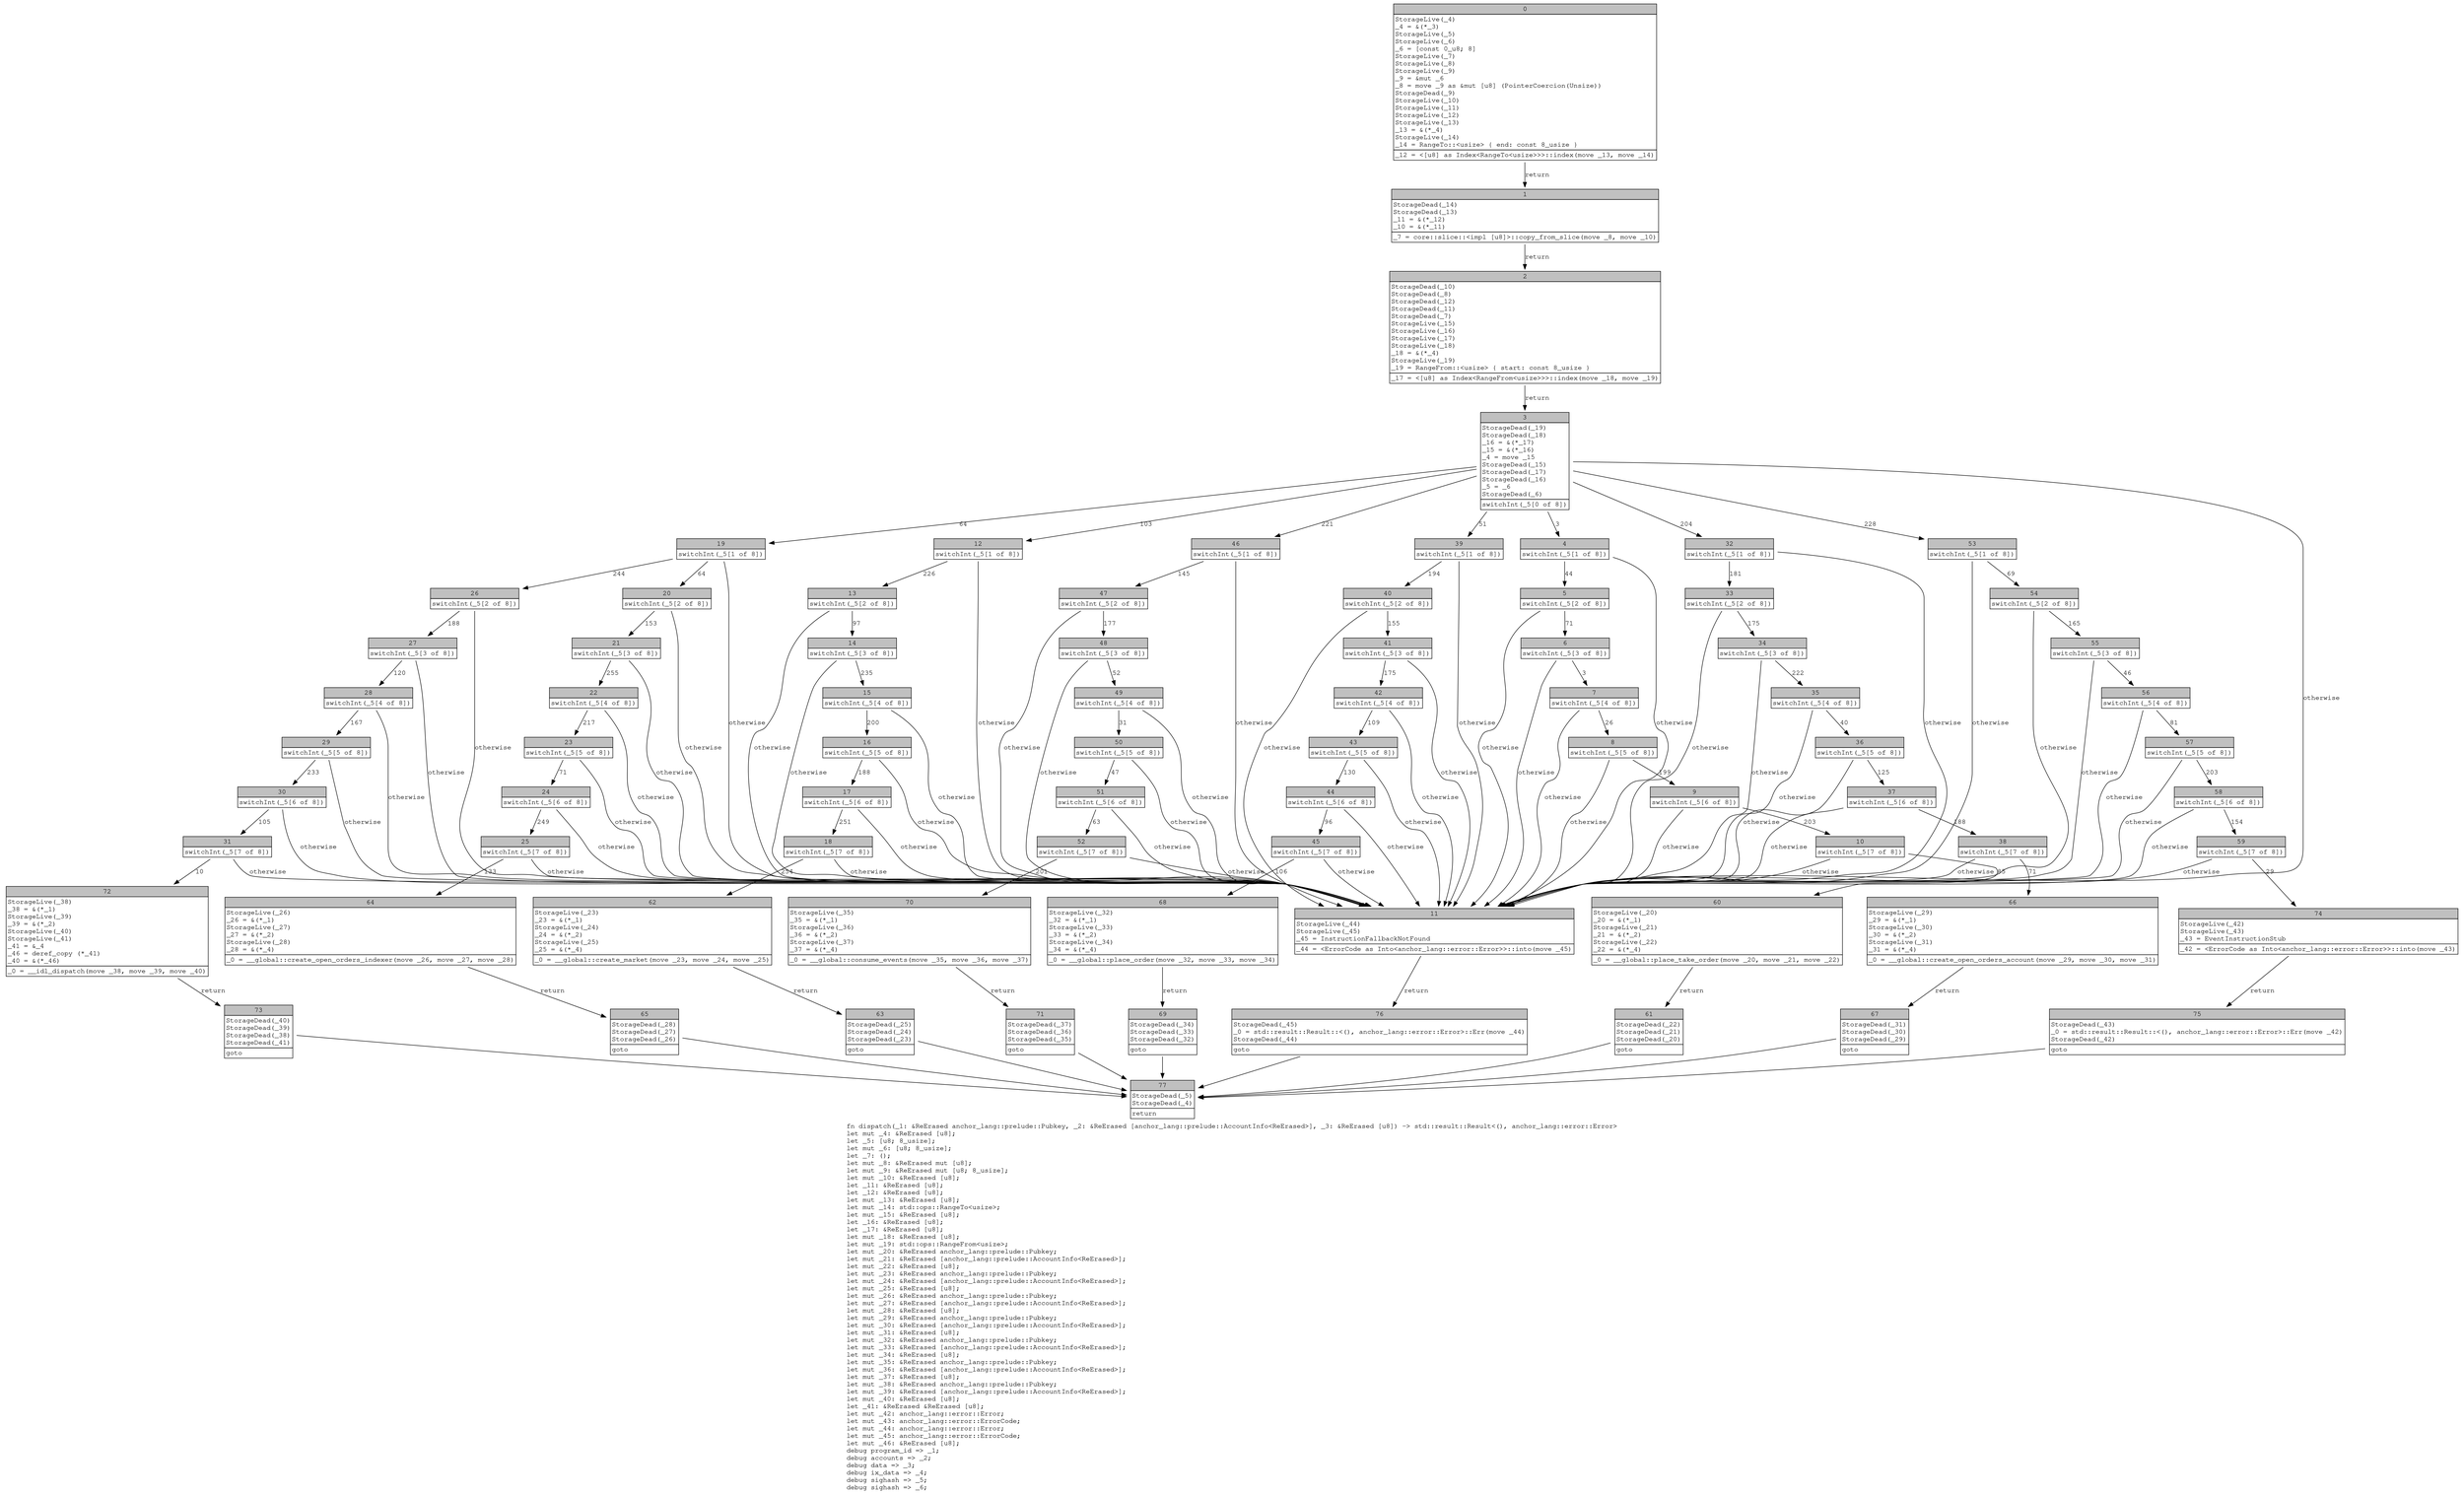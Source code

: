 digraph Mir_0_1106 {
    graph [fontname="Courier, monospace"];
    node [fontname="Courier, monospace"];
    edge [fontname="Courier, monospace"];
    label=<fn dispatch(_1: &amp;ReErased anchor_lang::prelude::Pubkey, _2: &amp;ReErased [anchor_lang::prelude::AccountInfo&lt;ReErased&gt;], _3: &amp;ReErased [u8]) -&gt; std::result::Result&lt;(), anchor_lang::error::Error&gt;<br align="left"/>let mut _4: &amp;ReErased [u8];<br align="left"/>let _5: [u8; 8_usize];<br align="left"/>let mut _6: [u8; 8_usize];<br align="left"/>let _7: ();<br align="left"/>let mut _8: &amp;ReErased mut [u8];<br align="left"/>let mut _9: &amp;ReErased mut [u8; 8_usize];<br align="left"/>let mut _10: &amp;ReErased [u8];<br align="left"/>let _11: &amp;ReErased [u8];<br align="left"/>let _12: &amp;ReErased [u8];<br align="left"/>let mut _13: &amp;ReErased [u8];<br align="left"/>let mut _14: std::ops::RangeTo&lt;usize&gt;;<br align="left"/>let mut _15: &amp;ReErased [u8];<br align="left"/>let _16: &amp;ReErased [u8];<br align="left"/>let _17: &amp;ReErased [u8];<br align="left"/>let mut _18: &amp;ReErased [u8];<br align="left"/>let mut _19: std::ops::RangeFrom&lt;usize&gt;;<br align="left"/>let mut _20: &amp;ReErased anchor_lang::prelude::Pubkey;<br align="left"/>let mut _21: &amp;ReErased [anchor_lang::prelude::AccountInfo&lt;ReErased&gt;];<br align="left"/>let mut _22: &amp;ReErased [u8];<br align="left"/>let mut _23: &amp;ReErased anchor_lang::prelude::Pubkey;<br align="left"/>let mut _24: &amp;ReErased [anchor_lang::prelude::AccountInfo&lt;ReErased&gt;];<br align="left"/>let mut _25: &amp;ReErased [u8];<br align="left"/>let mut _26: &amp;ReErased anchor_lang::prelude::Pubkey;<br align="left"/>let mut _27: &amp;ReErased [anchor_lang::prelude::AccountInfo&lt;ReErased&gt;];<br align="left"/>let mut _28: &amp;ReErased [u8];<br align="left"/>let mut _29: &amp;ReErased anchor_lang::prelude::Pubkey;<br align="left"/>let mut _30: &amp;ReErased [anchor_lang::prelude::AccountInfo&lt;ReErased&gt;];<br align="left"/>let mut _31: &amp;ReErased [u8];<br align="left"/>let mut _32: &amp;ReErased anchor_lang::prelude::Pubkey;<br align="left"/>let mut _33: &amp;ReErased [anchor_lang::prelude::AccountInfo&lt;ReErased&gt;];<br align="left"/>let mut _34: &amp;ReErased [u8];<br align="left"/>let mut _35: &amp;ReErased anchor_lang::prelude::Pubkey;<br align="left"/>let mut _36: &amp;ReErased [anchor_lang::prelude::AccountInfo&lt;ReErased&gt;];<br align="left"/>let mut _37: &amp;ReErased [u8];<br align="left"/>let mut _38: &amp;ReErased anchor_lang::prelude::Pubkey;<br align="left"/>let mut _39: &amp;ReErased [anchor_lang::prelude::AccountInfo&lt;ReErased&gt;];<br align="left"/>let mut _40: &amp;ReErased [u8];<br align="left"/>let _41: &amp;ReErased &amp;ReErased [u8];<br align="left"/>let mut _42: anchor_lang::error::Error;<br align="left"/>let mut _43: anchor_lang::error::ErrorCode;<br align="left"/>let mut _44: anchor_lang::error::Error;<br align="left"/>let mut _45: anchor_lang::error::ErrorCode;<br align="left"/>let mut _46: &amp;ReErased [u8];<br align="left"/>debug program_id =&gt; _1;<br align="left"/>debug accounts =&gt; _2;<br align="left"/>debug data =&gt; _3;<br align="left"/>debug ix_data =&gt; _4;<br align="left"/>debug sighash =&gt; _5;<br align="left"/>debug sighash =&gt; _6;<br align="left"/>>;
    bb0__0_1106 [shape="none", label=<<table border="0" cellborder="1" cellspacing="0"><tr><td bgcolor="gray" align="center" colspan="1">0</td></tr><tr><td align="left" balign="left">StorageLive(_4)<br/>_4 = &amp;(*_3)<br/>StorageLive(_5)<br/>StorageLive(_6)<br/>_6 = [const 0_u8; 8]<br/>StorageLive(_7)<br/>StorageLive(_8)<br/>StorageLive(_9)<br/>_9 = &amp;mut _6<br/>_8 = move _9 as &amp;mut [u8] (PointerCoercion(Unsize))<br/>StorageDead(_9)<br/>StorageLive(_10)<br/>StorageLive(_11)<br/>StorageLive(_12)<br/>StorageLive(_13)<br/>_13 = &amp;(*_4)<br/>StorageLive(_14)<br/>_14 = RangeTo::&lt;usize&gt; { end: const 8_usize }<br/></td></tr><tr><td align="left">_12 = &lt;[u8] as Index&lt;RangeTo&lt;usize&gt;&gt;&gt;::index(move _13, move _14)</td></tr></table>>];
    bb1__0_1106 [shape="none", label=<<table border="0" cellborder="1" cellspacing="0"><tr><td bgcolor="gray" align="center" colspan="1">1</td></tr><tr><td align="left" balign="left">StorageDead(_14)<br/>StorageDead(_13)<br/>_11 = &amp;(*_12)<br/>_10 = &amp;(*_11)<br/></td></tr><tr><td align="left">_7 = core::slice::&lt;impl [u8]&gt;::copy_from_slice(move _8, move _10)</td></tr></table>>];
    bb2__0_1106 [shape="none", label=<<table border="0" cellborder="1" cellspacing="0"><tr><td bgcolor="gray" align="center" colspan="1">2</td></tr><tr><td align="left" balign="left">StorageDead(_10)<br/>StorageDead(_8)<br/>StorageDead(_12)<br/>StorageDead(_11)<br/>StorageDead(_7)<br/>StorageLive(_15)<br/>StorageLive(_16)<br/>StorageLive(_17)<br/>StorageLive(_18)<br/>_18 = &amp;(*_4)<br/>StorageLive(_19)<br/>_19 = RangeFrom::&lt;usize&gt; { start: const 8_usize }<br/></td></tr><tr><td align="left">_17 = &lt;[u8] as Index&lt;RangeFrom&lt;usize&gt;&gt;&gt;::index(move _18, move _19)</td></tr></table>>];
    bb3__0_1106 [shape="none", label=<<table border="0" cellborder="1" cellspacing="0"><tr><td bgcolor="gray" align="center" colspan="1">3</td></tr><tr><td align="left" balign="left">StorageDead(_19)<br/>StorageDead(_18)<br/>_16 = &amp;(*_17)<br/>_15 = &amp;(*_16)<br/>_4 = move _15<br/>StorageDead(_15)<br/>StorageDead(_17)<br/>StorageDead(_16)<br/>_5 = _6<br/>StorageDead(_6)<br/></td></tr><tr><td align="left">switchInt(_5[0 of 8])</td></tr></table>>];
    bb4__0_1106 [shape="none", label=<<table border="0" cellborder="1" cellspacing="0"><tr><td bgcolor="gray" align="center" colspan="1">4</td></tr><tr><td align="left">switchInt(_5[1 of 8])</td></tr></table>>];
    bb5__0_1106 [shape="none", label=<<table border="0" cellborder="1" cellspacing="0"><tr><td bgcolor="gray" align="center" colspan="1">5</td></tr><tr><td align="left">switchInt(_5[2 of 8])</td></tr></table>>];
    bb6__0_1106 [shape="none", label=<<table border="0" cellborder="1" cellspacing="0"><tr><td bgcolor="gray" align="center" colspan="1">6</td></tr><tr><td align="left">switchInt(_5[3 of 8])</td></tr></table>>];
    bb7__0_1106 [shape="none", label=<<table border="0" cellborder="1" cellspacing="0"><tr><td bgcolor="gray" align="center" colspan="1">7</td></tr><tr><td align="left">switchInt(_5[4 of 8])</td></tr></table>>];
    bb8__0_1106 [shape="none", label=<<table border="0" cellborder="1" cellspacing="0"><tr><td bgcolor="gray" align="center" colspan="1">8</td></tr><tr><td align="left">switchInt(_5[5 of 8])</td></tr></table>>];
    bb9__0_1106 [shape="none", label=<<table border="0" cellborder="1" cellspacing="0"><tr><td bgcolor="gray" align="center" colspan="1">9</td></tr><tr><td align="left">switchInt(_5[6 of 8])</td></tr></table>>];
    bb10__0_1106 [shape="none", label=<<table border="0" cellborder="1" cellspacing="0"><tr><td bgcolor="gray" align="center" colspan="1">10</td></tr><tr><td align="left">switchInt(_5[7 of 8])</td></tr></table>>];
    bb11__0_1106 [shape="none", label=<<table border="0" cellborder="1" cellspacing="0"><tr><td bgcolor="gray" align="center" colspan="1">11</td></tr><tr><td align="left" balign="left">StorageLive(_44)<br/>StorageLive(_45)<br/>_45 = InstructionFallbackNotFound<br/></td></tr><tr><td align="left">_44 = &lt;ErrorCode as Into&lt;anchor_lang::error::Error&gt;&gt;::into(move _45)</td></tr></table>>];
    bb12__0_1106 [shape="none", label=<<table border="0" cellborder="1" cellspacing="0"><tr><td bgcolor="gray" align="center" colspan="1">12</td></tr><tr><td align="left">switchInt(_5[1 of 8])</td></tr></table>>];
    bb13__0_1106 [shape="none", label=<<table border="0" cellborder="1" cellspacing="0"><tr><td bgcolor="gray" align="center" colspan="1">13</td></tr><tr><td align="left">switchInt(_5[2 of 8])</td></tr></table>>];
    bb14__0_1106 [shape="none", label=<<table border="0" cellborder="1" cellspacing="0"><tr><td bgcolor="gray" align="center" colspan="1">14</td></tr><tr><td align="left">switchInt(_5[3 of 8])</td></tr></table>>];
    bb15__0_1106 [shape="none", label=<<table border="0" cellborder="1" cellspacing="0"><tr><td bgcolor="gray" align="center" colspan="1">15</td></tr><tr><td align="left">switchInt(_5[4 of 8])</td></tr></table>>];
    bb16__0_1106 [shape="none", label=<<table border="0" cellborder="1" cellspacing="0"><tr><td bgcolor="gray" align="center" colspan="1">16</td></tr><tr><td align="left">switchInt(_5[5 of 8])</td></tr></table>>];
    bb17__0_1106 [shape="none", label=<<table border="0" cellborder="1" cellspacing="0"><tr><td bgcolor="gray" align="center" colspan="1">17</td></tr><tr><td align="left">switchInt(_5[6 of 8])</td></tr></table>>];
    bb18__0_1106 [shape="none", label=<<table border="0" cellborder="1" cellspacing="0"><tr><td bgcolor="gray" align="center" colspan="1">18</td></tr><tr><td align="left">switchInt(_5[7 of 8])</td></tr></table>>];
    bb19__0_1106 [shape="none", label=<<table border="0" cellborder="1" cellspacing="0"><tr><td bgcolor="gray" align="center" colspan="1">19</td></tr><tr><td align="left">switchInt(_5[1 of 8])</td></tr></table>>];
    bb20__0_1106 [shape="none", label=<<table border="0" cellborder="1" cellspacing="0"><tr><td bgcolor="gray" align="center" colspan="1">20</td></tr><tr><td align="left">switchInt(_5[2 of 8])</td></tr></table>>];
    bb21__0_1106 [shape="none", label=<<table border="0" cellborder="1" cellspacing="0"><tr><td bgcolor="gray" align="center" colspan="1">21</td></tr><tr><td align="left">switchInt(_5[3 of 8])</td></tr></table>>];
    bb22__0_1106 [shape="none", label=<<table border="0" cellborder="1" cellspacing="0"><tr><td bgcolor="gray" align="center" colspan="1">22</td></tr><tr><td align="left">switchInt(_5[4 of 8])</td></tr></table>>];
    bb23__0_1106 [shape="none", label=<<table border="0" cellborder="1" cellspacing="0"><tr><td bgcolor="gray" align="center" colspan="1">23</td></tr><tr><td align="left">switchInt(_5[5 of 8])</td></tr></table>>];
    bb24__0_1106 [shape="none", label=<<table border="0" cellborder="1" cellspacing="0"><tr><td bgcolor="gray" align="center" colspan="1">24</td></tr><tr><td align="left">switchInt(_5[6 of 8])</td></tr></table>>];
    bb25__0_1106 [shape="none", label=<<table border="0" cellborder="1" cellspacing="0"><tr><td bgcolor="gray" align="center" colspan="1">25</td></tr><tr><td align="left">switchInt(_5[7 of 8])</td></tr></table>>];
    bb26__0_1106 [shape="none", label=<<table border="0" cellborder="1" cellspacing="0"><tr><td bgcolor="gray" align="center" colspan="1">26</td></tr><tr><td align="left">switchInt(_5[2 of 8])</td></tr></table>>];
    bb27__0_1106 [shape="none", label=<<table border="0" cellborder="1" cellspacing="0"><tr><td bgcolor="gray" align="center" colspan="1">27</td></tr><tr><td align="left">switchInt(_5[3 of 8])</td></tr></table>>];
    bb28__0_1106 [shape="none", label=<<table border="0" cellborder="1" cellspacing="0"><tr><td bgcolor="gray" align="center" colspan="1">28</td></tr><tr><td align="left">switchInt(_5[4 of 8])</td></tr></table>>];
    bb29__0_1106 [shape="none", label=<<table border="0" cellborder="1" cellspacing="0"><tr><td bgcolor="gray" align="center" colspan="1">29</td></tr><tr><td align="left">switchInt(_5[5 of 8])</td></tr></table>>];
    bb30__0_1106 [shape="none", label=<<table border="0" cellborder="1" cellspacing="0"><tr><td bgcolor="gray" align="center" colspan="1">30</td></tr><tr><td align="left">switchInt(_5[6 of 8])</td></tr></table>>];
    bb31__0_1106 [shape="none", label=<<table border="0" cellborder="1" cellspacing="0"><tr><td bgcolor="gray" align="center" colspan="1">31</td></tr><tr><td align="left">switchInt(_5[7 of 8])</td></tr></table>>];
    bb32__0_1106 [shape="none", label=<<table border="0" cellborder="1" cellspacing="0"><tr><td bgcolor="gray" align="center" colspan="1">32</td></tr><tr><td align="left">switchInt(_5[1 of 8])</td></tr></table>>];
    bb33__0_1106 [shape="none", label=<<table border="0" cellborder="1" cellspacing="0"><tr><td bgcolor="gray" align="center" colspan="1">33</td></tr><tr><td align="left">switchInt(_5[2 of 8])</td></tr></table>>];
    bb34__0_1106 [shape="none", label=<<table border="0" cellborder="1" cellspacing="0"><tr><td bgcolor="gray" align="center" colspan="1">34</td></tr><tr><td align="left">switchInt(_5[3 of 8])</td></tr></table>>];
    bb35__0_1106 [shape="none", label=<<table border="0" cellborder="1" cellspacing="0"><tr><td bgcolor="gray" align="center" colspan="1">35</td></tr><tr><td align="left">switchInt(_5[4 of 8])</td></tr></table>>];
    bb36__0_1106 [shape="none", label=<<table border="0" cellborder="1" cellspacing="0"><tr><td bgcolor="gray" align="center" colspan="1">36</td></tr><tr><td align="left">switchInt(_5[5 of 8])</td></tr></table>>];
    bb37__0_1106 [shape="none", label=<<table border="0" cellborder="1" cellspacing="0"><tr><td bgcolor="gray" align="center" colspan="1">37</td></tr><tr><td align="left">switchInt(_5[6 of 8])</td></tr></table>>];
    bb38__0_1106 [shape="none", label=<<table border="0" cellborder="1" cellspacing="0"><tr><td bgcolor="gray" align="center" colspan="1">38</td></tr><tr><td align="left">switchInt(_5[7 of 8])</td></tr></table>>];
    bb39__0_1106 [shape="none", label=<<table border="0" cellborder="1" cellspacing="0"><tr><td bgcolor="gray" align="center" colspan="1">39</td></tr><tr><td align="left">switchInt(_5[1 of 8])</td></tr></table>>];
    bb40__0_1106 [shape="none", label=<<table border="0" cellborder="1" cellspacing="0"><tr><td bgcolor="gray" align="center" colspan="1">40</td></tr><tr><td align="left">switchInt(_5[2 of 8])</td></tr></table>>];
    bb41__0_1106 [shape="none", label=<<table border="0" cellborder="1" cellspacing="0"><tr><td bgcolor="gray" align="center" colspan="1">41</td></tr><tr><td align="left">switchInt(_5[3 of 8])</td></tr></table>>];
    bb42__0_1106 [shape="none", label=<<table border="0" cellborder="1" cellspacing="0"><tr><td bgcolor="gray" align="center" colspan="1">42</td></tr><tr><td align="left">switchInt(_5[4 of 8])</td></tr></table>>];
    bb43__0_1106 [shape="none", label=<<table border="0" cellborder="1" cellspacing="0"><tr><td bgcolor="gray" align="center" colspan="1">43</td></tr><tr><td align="left">switchInt(_5[5 of 8])</td></tr></table>>];
    bb44__0_1106 [shape="none", label=<<table border="0" cellborder="1" cellspacing="0"><tr><td bgcolor="gray" align="center" colspan="1">44</td></tr><tr><td align="left">switchInt(_5[6 of 8])</td></tr></table>>];
    bb45__0_1106 [shape="none", label=<<table border="0" cellborder="1" cellspacing="0"><tr><td bgcolor="gray" align="center" colspan="1">45</td></tr><tr><td align="left">switchInt(_5[7 of 8])</td></tr></table>>];
    bb46__0_1106 [shape="none", label=<<table border="0" cellborder="1" cellspacing="0"><tr><td bgcolor="gray" align="center" colspan="1">46</td></tr><tr><td align="left">switchInt(_5[1 of 8])</td></tr></table>>];
    bb47__0_1106 [shape="none", label=<<table border="0" cellborder="1" cellspacing="0"><tr><td bgcolor="gray" align="center" colspan="1">47</td></tr><tr><td align="left">switchInt(_5[2 of 8])</td></tr></table>>];
    bb48__0_1106 [shape="none", label=<<table border="0" cellborder="1" cellspacing="0"><tr><td bgcolor="gray" align="center" colspan="1">48</td></tr><tr><td align="left">switchInt(_5[3 of 8])</td></tr></table>>];
    bb49__0_1106 [shape="none", label=<<table border="0" cellborder="1" cellspacing="0"><tr><td bgcolor="gray" align="center" colspan="1">49</td></tr><tr><td align="left">switchInt(_5[4 of 8])</td></tr></table>>];
    bb50__0_1106 [shape="none", label=<<table border="0" cellborder="1" cellspacing="0"><tr><td bgcolor="gray" align="center" colspan="1">50</td></tr><tr><td align="left">switchInt(_5[5 of 8])</td></tr></table>>];
    bb51__0_1106 [shape="none", label=<<table border="0" cellborder="1" cellspacing="0"><tr><td bgcolor="gray" align="center" colspan="1">51</td></tr><tr><td align="left">switchInt(_5[6 of 8])</td></tr></table>>];
    bb52__0_1106 [shape="none", label=<<table border="0" cellborder="1" cellspacing="0"><tr><td bgcolor="gray" align="center" colspan="1">52</td></tr><tr><td align="left">switchInt(_5[7 of 8])</td></tr></table>>];
    bb53__0_1106 [shape="none", label=<<table border="0" cellborder="1" cellspacing="0"><tr><td bgcolor="gray" align="center" colspan="1">53</td></tr><tr><td align="left">switchInt(_5[1 of 8])</td></tr></table>>];
    bb54__0_1106 [shape="none", label=<<table border="0" cellborder="1" cellspacing="0"><tr><td bgcolor="gray" align="center" colspan="1">54</td></tr><tr><td align="left">switchInt(_5[2 of 8])</td></tr></table>>];
    bb55__0_1106 [shape="none", label=<<table border="0" cellborder="1" cellspacing="0"><tr><td bgcolor="gray" align="center" colspan="1">55</td></tr><tr><td align="left">switchInt(_5[3 of 8])</td></tr></table>>];
    bb56__0_1106 [shape="none", label=<<table border="0" cellborder="1" cellspacing="0"><tr><td bgcolor="gray" align="center" colspan="1">56</td></tr><tr><td align="left">switchInt(_5[4 of 8])</td></tr></table>>];
    bb57__0_1106 [shape="none", label=<<table border="0" cellborder="1" cellspacing="0"><tr><td bgcolor="gray" align="center" colspan="1">57</td></tr><tr><td align="left">switchInt(_5[5 of 8])</td></tr></table>>];
    bb58__0_1106 [shape="none", label=<<table border="0" cellborder="1" cellspacing="0"><tr><td bgcolor="gray" align="center" colspan="1">58</td></tr><tr><td align="left">switchInt(_5[6 of 8])</td></tr></table>>];
    bb59__0_1106 [shape="none", label=<<table border="0" cellborder="1" cellspacing="0"><tr><td bgcolor="gray" align="center" colspan="1">59</td></tr><tr><td align="left">switchInt(_5[7 of 8])</td></tr></table>>];
    bb60__0_1106 [shape="none", label=<<table border="0" cellborder="1" cellspacing="0"><tr><td bgcolor="gray" align="center" colspan="1">60</td></tr><tr><td align="left" balign="left">StorageLive(_20)<br/>_20 = &amp;(*_1)<br/>StorageLive(_21)<br/>_21 = &amp;(*_2)<br/>StorageLive(_22)<br/>_22 = &amp;(*_4)<br/></td></tr><tr><td align="left">_0 = __global::place_take_order(move _20, move _21, move _22)</td></tr></table>>];
    bb61__0_1106 [shape="none", label=<<table border="0" cellborder="1" cellspacing="0"><tr><td bgcolor="gray" align="center" colspan="1">61</td></tr><tr><td align="left" balign="left">StorageDead(_22)<br/>StorageDead(_21)<br/>StorageDead(_20)<br/></td></tr><tr><td align="left">goto</td></tr></table>>];
    bb62__0_1106 [shape="none", label=<<table border="0" cellborder="1" cellspacing="0"><tr><td bgcolor="gray" align="center" colspan="1">62</td></tr><tr><td align="left" balign="left">StorageLive(_23)<br/>_23 = &amp;(*_1)<br/>StorageLive(_24)<br/>_24 = &amp;(*_2)<br/>StorageLive(_25)<br/>_25 = &amp;(*_4)<br/></td></tr><tr><td align="left">_0 = __global::create_market(move _23, move _24, move _25)</td></tr></table>>];
    bb63__0_1106 [shape="none", label=<<table border="0" cellborder="1" cellspacing="0"><tr><td bgcolor="gray" align="center" colspan="1">63</td></tr><tr><td align="left" balign="left">StorageDead(_25)<br/>StorageDead(_24)<br/>StorageDead(_23)<br/></td></tr><tr><td align="left">goto</td></tr></table>>];
    bb64__0_1106 [shape="none", label=<<table border="0" cellborder="1" cellspacing="0"><tr><td bgcolor="gray" align="center" colspan="1">64</td></tr><tr><td align="left" balign="left">StorageLive(_26)<br/>_26 = &amp;(*_1)<br/>StorageLive(_27)<br/>_27 = &amp;(*_2)<br/>StorageLive(_28)<br/>_28 = &amp;(*_4)<br/></td></tr><tr><td align="left">_0 = __global::create_open_orders_indexer(move _26, move _27, move _28)</td></tr></table>>];
    bb65__0_1106 [shape="none", label=<<table border="0" cellborder="1" cellspacing="0"><tr><td bgcolor="gray" align="center" colspan="1">65</td></tr><tr><td align="left" balign="left">StorageDead(_28)<br/>StorageDead(_27)<br/>StorageDead(_26)<br/></td></tr><tr><td align="left">goto</td></tr></table>>];
    bb66__0_1106 [shape="none", label=<<table border="0" cellborder="1" cellspacing="0"><tr><td bgcolor="gray" align="center" colspan="1">66</td></tr><tr><td align="left" balign="left">StorageLive(_29)<br/>_29 = &amp;(*_1)<br/>StorageLive(_30)<br/>_30 = &amp;(*_2)<br/>StorageLive(_31)<br/>_31 = &amp;(*_4)<br/></td></tr><tr><td align="left">_0 = __global::create_open_orders_account(move _29, move _30, move _31)</td></tr></table>>];
    bb67__0_1106 [shape="none", label=<<table border="0" cellborder="1" cellspacing="0"><tr><td bgcolor="gray" align="center" colspan="1">67</td></tr><tr><td align="left" balign="left">StorageDead(_31)<br/>StorageDead(_30)<br/>StorageDead(_29)<br/></td></tr><tr><td align="left">goto</td></tr></table>>];
    bb68__0_1106 [shape="none", label=<<table border="0" cellborder="1" cellspacing="0"><tr><td bgcolor="gray" align="center" colspan="1">68</td></tr><tr><td align="left" balign="left">StorageLive(_32)<br/>_32 = &amp;(*_1)<br/>StorageLive(_33)<br/>_33 = &amp;(*_2)<br/>StorageLive(_34)<br/>_34 = &amp;(*_4)<br/></td></tr><tr><td align="left">_0 = __global::place_order(move _32, move _33, move _34)</td></tr></table>>];
    bb69__0_1106 [shape="none", label=<<table border="0" cellborder="1" cellspacing="0"><tr><td bgcolor="gray" align="center" colspan="1">69</td></tr><tr><td align="left" balign="left">StorageDead(_34)<br/>StorageDead(_33)<br/>StorageDead(_32)<br/></td></tr><tr><td align="left">goto</td></tr></table>>];
    bb70__0_1106 [shape="none", label=<<table border="0" cellborder="1" cellspacing="0"><tr><td bgcolor="gray" align="center" colspan="1">70</td></tr><tr><td align="left" balign="left">StorageLive(_35)<br/>_35 = &amp;(*_1)<br/>StorageLive(_36)<br/>_36 = &amp;(*_2)<br/>StorageLive(_37)<br/>_37 = &amp;(*_4)<br/></td></tr><tr><td align="left">_0 = __global::consume_events(move _35, move _36, move _37)</td></tr></table>>];
    bb71__0_1106 [shape="none", label=<<table border="0" cellborder="1" cellspacing="0"><tr><td bgcolor="gray" align="center" colspan="1">71</td></tr><tr><td align="left" balign="left">StorageDead(_37)<br/>StorageDead(_36)<br/>StorageDead(_35)<br/></td></tr><tr><td align="left">goto</td></tr></table>>];
    bb72__0_1106 [shape="none", label=<<table border="0" cellborder="1" cellspacing="0"><tr><td bgcolor="gray" align="center" colspan="1">72</td></tr><tr><td align="left" balign="left">StorageLive(_38)<br/>_38 = &amp;(*_1)<br/>StorageLive(_39)<br/>_39 = &amp;(*_2)<br/>StorageLive(_40)<br/>StorageLive(_41)<br/>_41 = &amp;_4<br/>_46 = deref_copy (*_41)<br/>_40 = &amp;(*_46)<br/></td></tr><tr><td align="left">_0 = __idl_dispatch(move _38, move _39, move _40)</td></tr></table>>];
    bb73__0_1106 [shape="none", label=<<table border="0" cellborder="1" cellspacing="0"><tr><td bgcolor="gray" align="center" colspan="1">73</td></tr><tr><td align="left" balign="left">StorageDead(_40)<br/>StorageDead(_39)<br/>StorageDead(_38)<br/>StorageDead(_41)<br/></td></tr><tr><td align="left">goto</td></tr></table>>];
    bb74__0_1106 [shape="none", label=<<table border="0" cellborder="1" cellspacing="0"><tr><td bgcolor="gray" align="center" colspan="1">74</td></tr><tr><td align="left" balign="left">StorageLive(_42)<br/>StorageLive(_43)<br/>_43 = EventInstructionStub<br/></td></tr><tr><td align="left">_42 = &lt;ErrorCode as Into&lt;anchor_lang::error::Error&gt;&gt;::into(move _43)</td></tr></table>>];
    bb75__0_1106 [shape="none", label=<<table border="0" cellborder="1" cellspacing="0"><tr><td bgcolor="gray" align="center" colspan="1">75</td></tr><tr><td align="left" balign="left">StorageDead(_43)<br/>_0 = std::result::Result::&lt;(), anchor_lang::error::Error&gt;::Err(move _42)<br/>StorageDead(_42)<br/></td></tr><tr><td align="left">goto</td></tr></table>>];
    bb76__0_1106 [shape="none", label=<<table border="0" cellborder="1" cellspacing="0"><tr><td bgcolor="gray" align="center" colspan="1">76</td></tr><tr><td align="left" balign="left">StorageDead(_45)<br/>_0 = std::result::Result::&lt;(), anchor_lang::error::Error&gt;::Err(move _44)<br/>StorageDead(_44)<br/></td></tr><tr><td align="left">goto</td></tr></table>>];
    bb77__0_1106 [shape="none", label=<<table border="0" cellborder="1" cellspacing="0"><tr><td bgcolor="gray" align="center" colspan="1">77</td></tr><tr><td align="left" balign="left">StorageDead(_5)<br/>StorageDead(_4)<br/></td></tr><tr><td align="left">return</td></tr></table>>];
    bb0__0_1106 -> bb1__0_1106 [label="return"];
    bb1__0_1106 -> bb2__0_1106 [label="return"];
    bb2__0_1106 -> bb3__0_1106 [label="return"];
    bb3__0_1106 -> bb4__0_1106 [label="3"];
    bb3__0_1106 -> bb12__0_1106 [label="103"];
    bb3__0_1106 -> bb19__0_1106 [label="64"];
    bb3__0_1106 -> bb32__0_1106 [label="204"];
    bb3__0_1106 -> bb39__0_1106 [label="51"];
    bb3__0_1106 -> bb46__0_1106 [label="221"];
    bb3__0_1106 -> bb53__0_1106 [label="228"];
    bb3__0_1106 -> bb11__0_1106 [label="otherwise"];
    bb4__0_1106 -> bb5__0_1106 [label="44"];
    bb4__0_1106 -> bb11__0_1106 [label="otherwise"];
    bb5__0_1106 -> bb6__0_1106 [label="71"];
    bb5__0_1106 -> bb11__0_1106 [label="otherwise"];
    bb6__0_1106 -> bb7__0_1106 [label="3"];
    bb6__0_1106 -> bb11__0_1106 [label="otherwise"];
    bb7__0_1106 -> bb8__0_1106 [label="26"];
    bb7__0_1106 -> bb11__0_1106 [label="otherwise"];
    bb8__0_1106 -> bb9__0_1106 [label="199"];
    bb8__0_1106 -> bb11__0_1106 [label="otherwise"];
    bb9__0_1106 -> bb10__0_1106 [label="203"];
    bb9__0_1106 -> bb11__0_1106 [label="otherwise"];
    bb10__0_1106 -> bb60__0_1106 [label="85"];
    bb10__0_1106 -> bb11__0_1106 [label="otherwise"];
    bb11__0_1106 -> bb76__0_1106 [label="return"];
    bb12__0_1106 -> bb13__0_1106 [label="226"];
    bb12__0_1106 -> bb11__0_1106 [label="otherwise"];
    bb13__0_1106 -> bb14__0_1106 [label="97"];
    bb13__0_1106 -> bb11__0_1106 [label="otherwise"];
    bb14__0_1106 -> bb15__0_1106 [label="235"];
    bb14__0_1106 -> bb11__0_1106 [label="otherwise"];
    bb15__0_1106 -> bb16__0_1106 [label="200"];
    bb15__0_1106 -> bb11__0_1106 [label="otherwise"];
    bb16__0_1106 -> bb17__0_1106 [label="188"];
    bb16__0_1106 -> bb11__0_1106 [label="otherwise"];
    bb17__0_1106 -> bb18__0_1106 [label="251"];
    bb17__0_1106 -> bb11__0_1106 [label="otherwise"];
    bb18__0_1106 -> bb62__0_1106 [label="254"];
    bb18__0_1106 -> bb11__0_1106 [label="otherwise"];
    bb19__0_1106 -> bb20__0_1106 [label="64"];
    bb19__0_1106 -> bb26__0_1106 [label="244"];
    bb19__0_1106 -> bb11__0_1106 [label="otherwise"];
    bb20__0_1106 -> bb21__0_1106 [label="153"];
    bb20__0_1106 -> bb11__0_1106 [label="otherwise"];
    bb21__0_1106 -> bb22__0_1106 [label="255"];
    bb21__0_1106 -> bb11__0_1106 [label="otherwise"];
    bb22__0_1106 -> bb23__0_1106 [label="217"];
    bb22__0_1106 -> bb11__0_1106 [label="otherwise"];
    bb23__0_1106 -> bb24__0_1106 [label="71"];
    bb23__0_1106 -> bb11__0_1106 [label="otherwise"];
    bb24__0_1106 -> bb25__0_1106 [label="249"];
    bb24__0_1106 -> bb11__0_1106 [label="otherwise"];
    bb25__0_1106 -> bb64__0_1106 [label="133"];
    bb25__0_1106 -> bb11__0_1106 [label="otherwise"];
    bb26__0_1106 -> bb27__0_1106 [label="188"];
    bb26__0_1106 -> bb11__0_1106 [label="otherwise"];
    bb27__0_1106 -> bb28__0_1106 [label="120"];
    bb27__0_1106 -> bb11__0_1106 [label="otherwise"];
    bb28__0_1106 -> bb29__0_1106 [label="167"];
    bb28__0_1106 -> bb11__0_1106 [label="otherwise"];
    bb29__0_1106 -> bb30__0_1106 [label="233"];
    bb29__0_1106 -> bb11__0_1106 [label="otherwise"];
    bb30__0_1106 -> bb31__0_1106 [label="105"];
    bb30__0_1106 -> bb11__0_1106 [label="otherwise"];
    bb31__0_1106 -> bb72__0_1106 [label="10"];
    bb31__0_1106 -> bb11__0_1106 [label="otherwise"];
    bb32__0_1106 -> bb33__0_1106 [label="181"];
    bb32__0_1106 -> bb11__0_1106 [label="otherwise"];
    bb33__0_1106 -> bb34__0_1106 [label="175"];
    bb33__0_1106 -> bb11__0_1106 [label="otherwise"];
    bb34__0_1106 -> bb35__0_1106 [label="222"];
    bb34__0_1106 -> bb11__0_1106 [label="otherwise"];
    bb35__0_1106 -> bb36__0_1106 [label="40"];
    bb35__0_1106 -> bb11__0_1106 [label="otherwise"];
    bb36__0_1106 -> bb37__0_1106 [label="125"];
    bb36__0_1106 -> bb11__0_1106 [label="otherwise"];
    bb37__0_1106 -> bb38__0_1106 [label="188"];
    bb37__0_1106 -> bb11__0_1106 [label="otherwise"];
    bb38__0_1106 -> bb66__0_1106 [label="71"];
    bb38__0_1106 -> bb11__0_1106 [label="otherwise"];
    bb39__0_1106 -> bb40__0_1106 [label="194"];
    bb39__0_1106 -> bb11__0_1106 [label="otherwise"];
    bb40__0_1106 -> bb41__0_1106 [label="155"];
    bb40__0_1106 -> bb11__0_1106 [label="otherwise"];
    bb41__0_1106 -> bb42__0_1106 [label="175"];
    bb41__0_1106 -> bb11__0_1106 [label="otherwise"];
    bb42__0_1106 -> bb43__0_1106 [label="109"];
    bb42__0_1106 -> bb11__0_1106 [label="otherwise"];
    bb43__0_1106 -> bb44__0_1106 [label="130"];
    bb43__0_1106 -> bb11__0_1106 [label="otherwise"];
    bb44__0_1106 -> bb45__0_1106 [label="96"];
    bb44__0_1106 -> bb11__0_1106 [label="otherwise"];
    bb45__0_1106 -> bb68__0_1106 [label="106"];
    bb45__0_1106 -> bb11__0_1106 [label="otherwise"];
    bb46__0_1106 -> bb47__0_1106 [label="145"];
    bb46__0_1106 -> bb11__0_1106 [label="otherwise"];
    bb47__0_1106 -> bb48__0_1106 [label="177"];
    bb47__0_1106 -> bb11__0_1106 [label="otherwise"];
    bb48__0_1106 -> bb49__0_1106 [label="52"];
    bb48__0_1106 -> bb11__0_1106 [label="otherwise"];
    bb49__0_1106 -> bb50__0_1106 [label="31"];
    bb49__0_1106 -> bb11__0_1106 [label="otherwise"];
    bb50__0_1106 -> bb51__0_1106 [label="47"];
    bb50__0_1106 -> bb11__0_1106 [label="otherwise"];
    bb51__0_1106 -> bb52__0_1106 [label="63"];
    bb51__0_1106 -> bb11__0_1106 [label="otherwise"];
    bb52__0_1106 -> bb70__0_1106 [label="201"];
    bb52__0_1106 -> bb11__0_1106 [label="otherwise"];
    bb53__0_1106 -> bb54__0_1106 [label="69"];
    bb53__0_1106 -> bb11__0_1106 [label="otherwise"];
    bb54__0_1106 -> bb55__0_1106 [label="165"];
    bb54__0_1106 -> bb11__0_1106 [label="otherwise"];
    bb55__0_1106 -> bb56__0_1106 [label="46"];
    bb55__0_1106 -> bb11__0_1106 [label="otherwise"];
    bb56__0_1106 -> bb57__0_1106 [label="81"];
    bb56__0_1106 -> bb11__0_1106 [label="otherwise"];
    bb57__0_1106 -> bb58__0_1106 [label="203"];
    bb57__0_1106 -> bb11__0_1106 [label="otherwise"];
    bb58__0_1106 -> bb59__0_1106 [label="154"];
    bb58__0_1106 -> bb11__0_1106 [label="otherwise"];
    bb59__0_1106 -> bb74__0_1106 [label="29"];
    bb59__0_1106 -> bb11__0_1106 [label="otherwise"];
    bb60__0_1106 -> bb61__0_1106 [label="return"];
    bb61__0_1106 -> bb77__0_1106 [label=""];
    bb62__0_1106 -> bb63__0_1106 [label="return"];
    bb63__0_1106 -> bb77__0_1106 [label=""];
    bb64__0_1106 -> bb65__0_1106 [label="return"];
    bb65__0_1106 -> bb77__0_1106 [label=""];
    bb66__0_1106 -> bb67__0_1106 [label="return"];
    bb67__0_1106 -> bb77__0_1106 [label=""];
    bb68__0_1106 -> bb69__0_1106 [label="return"];
    bb69__0_1106 -> bb77__0_1106 [label=""];
    bb70__0_1106 -> bb71__0_1106 [label="return"];
    bb71__0_1106 -> bb77__0_1106 [label=""];
    bb72__0_1106 -> bb73__0_1106 [label="return"];
    bb73__0_1106 -> bb77__0_1106 [label=""];
    bb74__0_1106 -> bb75__0_1106 [label="return"];
    bb75__0_1106 -> bb77__0_1106 [label=""];
    bb76__0_1106 -> bb77__0_1106 [label=""];
}
